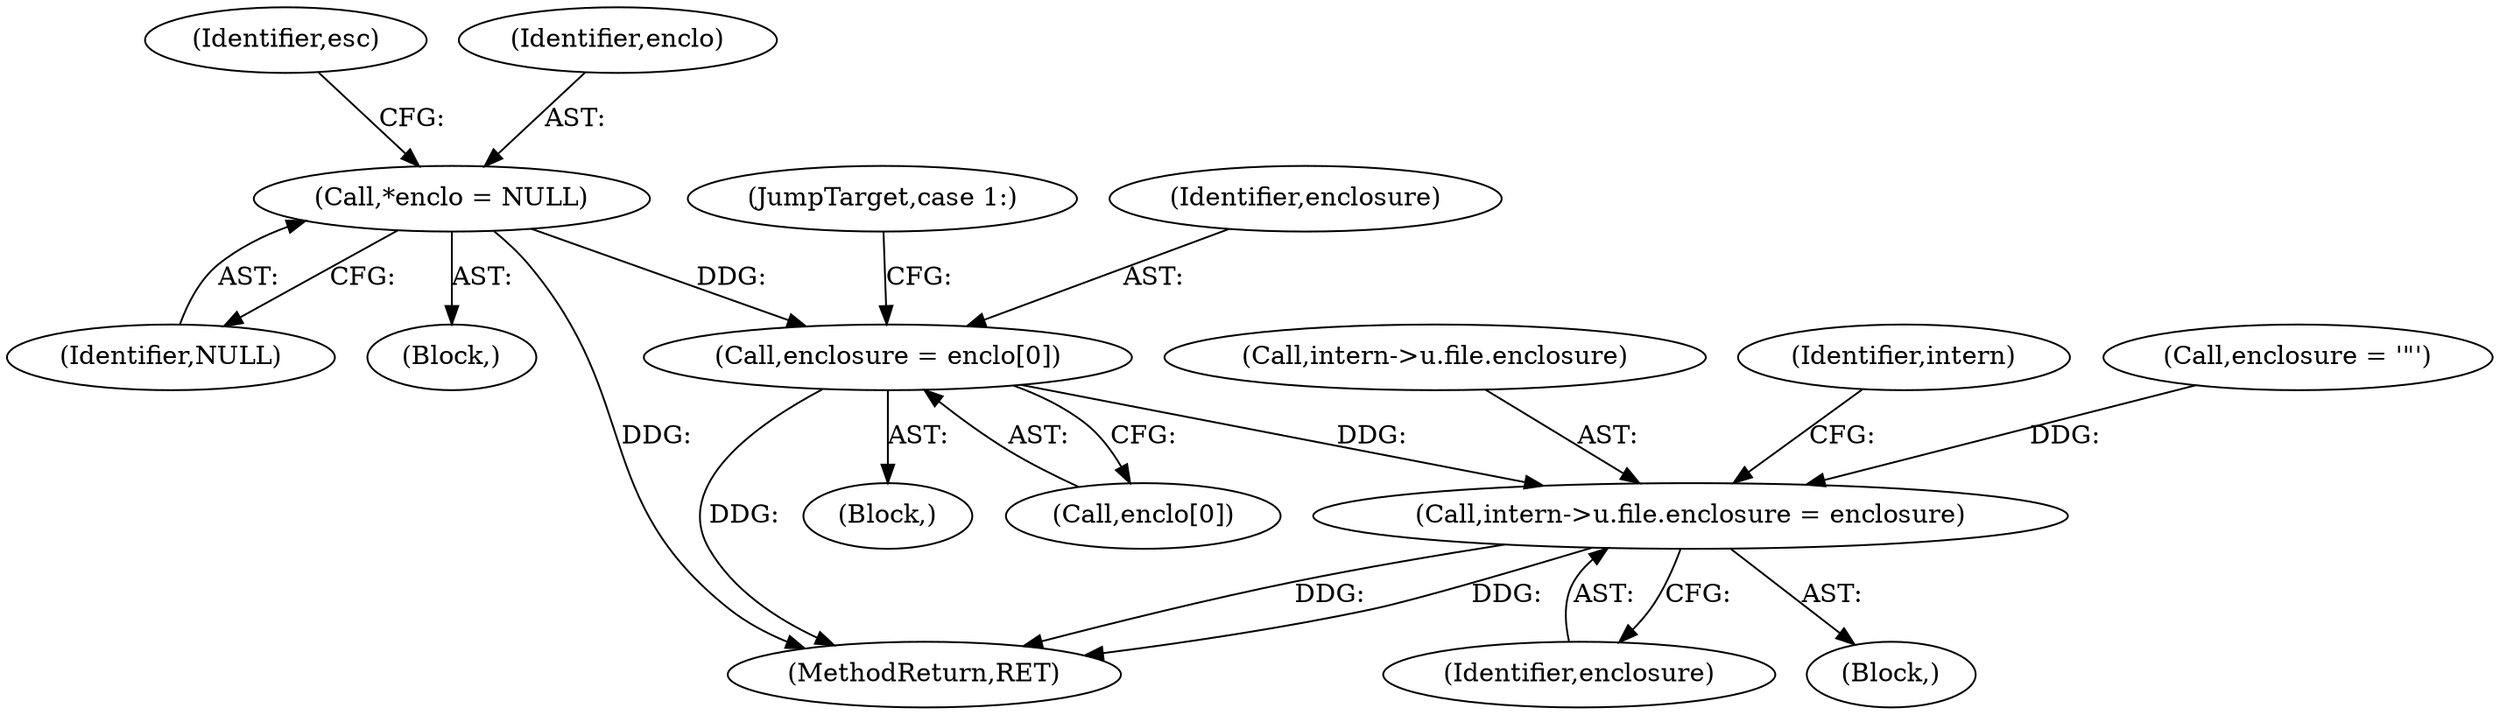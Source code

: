 digraph "0_php-src_7245bff300d3fa8bacbef7897ff080a6f1c23eba?w=1_36@array" {
"1000166" [label="(Call,enclosure = enclo[0])"];
"1000124" [label="(Call,*enclo = NULL)"];
"1000194" [label="(Call,intern->u.file.enclosure = enclosure)"];
"1000129" [label="(Identifier,esc)"];
"1000202" [label="(Identifier,enclosure)"];
"1000195" [label="(Call,intern->u.file.enclosure)"];
"1000146" [label="(Block,)"];
"1000171" [label="(JumpTarget,case 1:)"];
"1000166" [label="(Call,enclosure = enclo[0])"];
"1000143" [label="(Block,)"];
"1000207" [label="(Identifier,intern)"];
"1000126" [label="(Identifier,NULL)"];
"1000124" [label="(Call,*enclo = NULL)"];
"1000125" [label="(Identifier,enclo)"];
"1000168" [label="(Call,enclo[0])"];
"1000194" [label="(Call,intern->u.file.enclosure = enclosure)"];
"1000106" [label="(Block,)"];
"1000212" [label="(MethodReturn,RET)"];
"1000112" [label="(Call,enclosure = '\"')"];
"1000167" [label="(Identifier,enclosure)"];
"1000166" -> "1000146"  [label="AST: "];
"1000166" -> "1000168"  [label="CFG: "];
"1000167" -> "1000166"  [label="AST: "];
"1000168" -> "1000166"  [label="AST: "];
"1000171" -> "1000166"  [label="CFG: "];
"1000166" -> "1000212"  [label="DDG: "];
"1000124" -> "1000166"  [label="DDG: "];
"1000166" -> "1000194"  [label="DDG: "];
"1000124" -> "1000106"  [label="AST: "];
"1000124" -> "1000126"  [label="CFG: "];
"1000125" -> "1000124"  [label="AST: "];
"1000126" -> "1000124"  [label="AST: "];
"1000129" -> "1000124"  [label="CFG: "];
"1000124" -> "1000212"  [label="DDG: "];
"1000194" -> "1000143"  [label="AST: "];
"1000194" -> "1000202"  [label="CFG: "];
"1000195" -> "1000194"  [label="AST: "];
"1000202" -> "1000194"  [label="AST: "];
"1000207" -> "1000194"  [label="CFG: "];
"1000194" -> "1000212"  [label="DDG: "];
"1000194" -> "1000212"  [label="DDG: "];
"1000112" -> "1000194"  [label="DDG: "];
}
